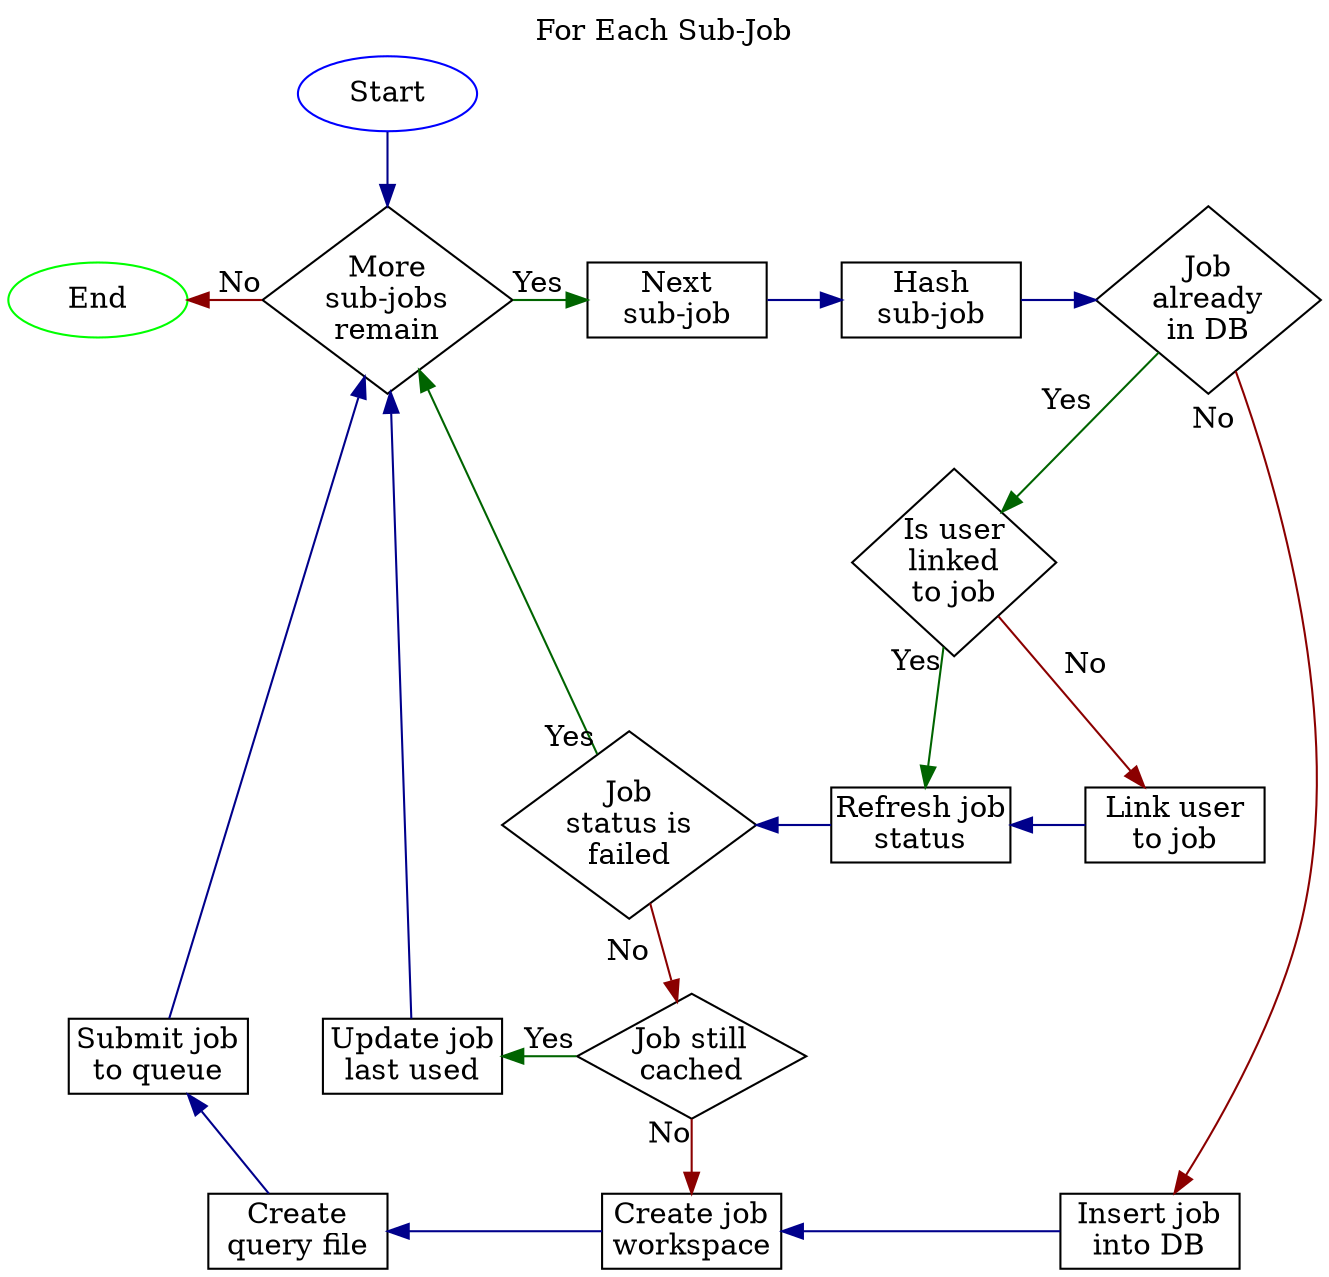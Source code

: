 digraph {
  // splines=ortho
  nodesep=0.5
  node[shape=rect, margin=0, width="1.2"]
  edge[color=darkblue]

  // Nodes
  Start           [shape=oval, color=blue]
  Remaining       [label="More\nsub-jobs\nremain", shape=diamond]
  NextJob         [label="Next\nsub-job"]
  HashJob         [label="Hash\nsub-job"]
  JobInDB         [label="Job\nalready\nin DB", shape=diamond]
  InsertJobIntoDB [label="Insert job\ninto DB"]
  CreateWorkspace [label="Create job\nworkspace"]
  CreateQueryFile [label="Create\nquery file"]
  SubmitToQueue   [label="Submit job\nto queue"]
  UpdateLastUsed  [label="Update job\nlast used"]
  StillCached     [label="Job still\ncached", shape=diamond]
  RefreshStatus   [label="Refresh job\nstatus"]
  StatusFailed    [label="Job\nstatus is\nfailed", shape=diamond]
  LinkUser        [label="Link user\nto job"]
  IsUserLinked    [label="Is user\nlinked\nto job", shape=diamond]
  End             [shape=oval, color=green]

  //
  // Links
  //

  Start -> Remaining

  Remaining -> NextJob   [taillabel="Yes", color=darkgreen]
  End       -> Remaining [headlabel="No", color=darkred, dir=back]

  NextJob -> HashJob
  HashJob -> JobInDB

  JobInDB -> IsUserLinked    [taillabel="\nYes       ", color=darkgreen]
  JobInDB -> InsertJobIntoDB [taillabel="\nNo", color=darkred]

  IsUserLinked  -> LinkUser     [taillabel="\n       No", color=darkred]
  RefreshStatus -> IsUserLinked [headlabel="Yes", color=darkgreen, dir=back]

  CreateWorkspace -> InsertJobIntoDB [dir=back]

  RefreshStatus -> LinkUser [dir=back]
  StatusFailed -> RefreshStatus [dir=back]

  StatusFailed -> Remaining   [taillabel="Yes", color=darkgreen]
  StatusFailed -> StillCached [taillabel="\nNo", color=darkred]

  UpdateLastUsed -> StillCached     [headlabel="Yes", color=darkgreen, dir=back]
  StillCached    -> CreateWorkspace [taillabel="No", color=darkred]

  CreateQueryFile -> CreateWorkspace [dir=back]

  SubmitToQueue -> CreateQueryFile [dir=back]
  SubmitToQueue   -> Remaining

  UpdateLastUsed  -> Remaining

  //
  // Layout
  //
  {
    rank=same
    Remaining
    End
    NextJob
    HashJob
    JobInDB
  }
  {
    rank=same
    IsUserLinked
  }
  {
    rank=same
    LinkUser
    StatusFailed
    RefreshStatus
  }
  {
    rank=same
    StillCached
    UpdateLastUsed
    SubmitToQueue
  }
  {
    rank=same
    CreateWorkspace
    CreateQueryFile
    InsertJobIntoDB
  }
  {
    edge[style=invis]
    HashJob -> IsUserLinked
    JobInDB -> LinkUser
  }

  label="For Each Sub-Job"
  labelloc="t"
}